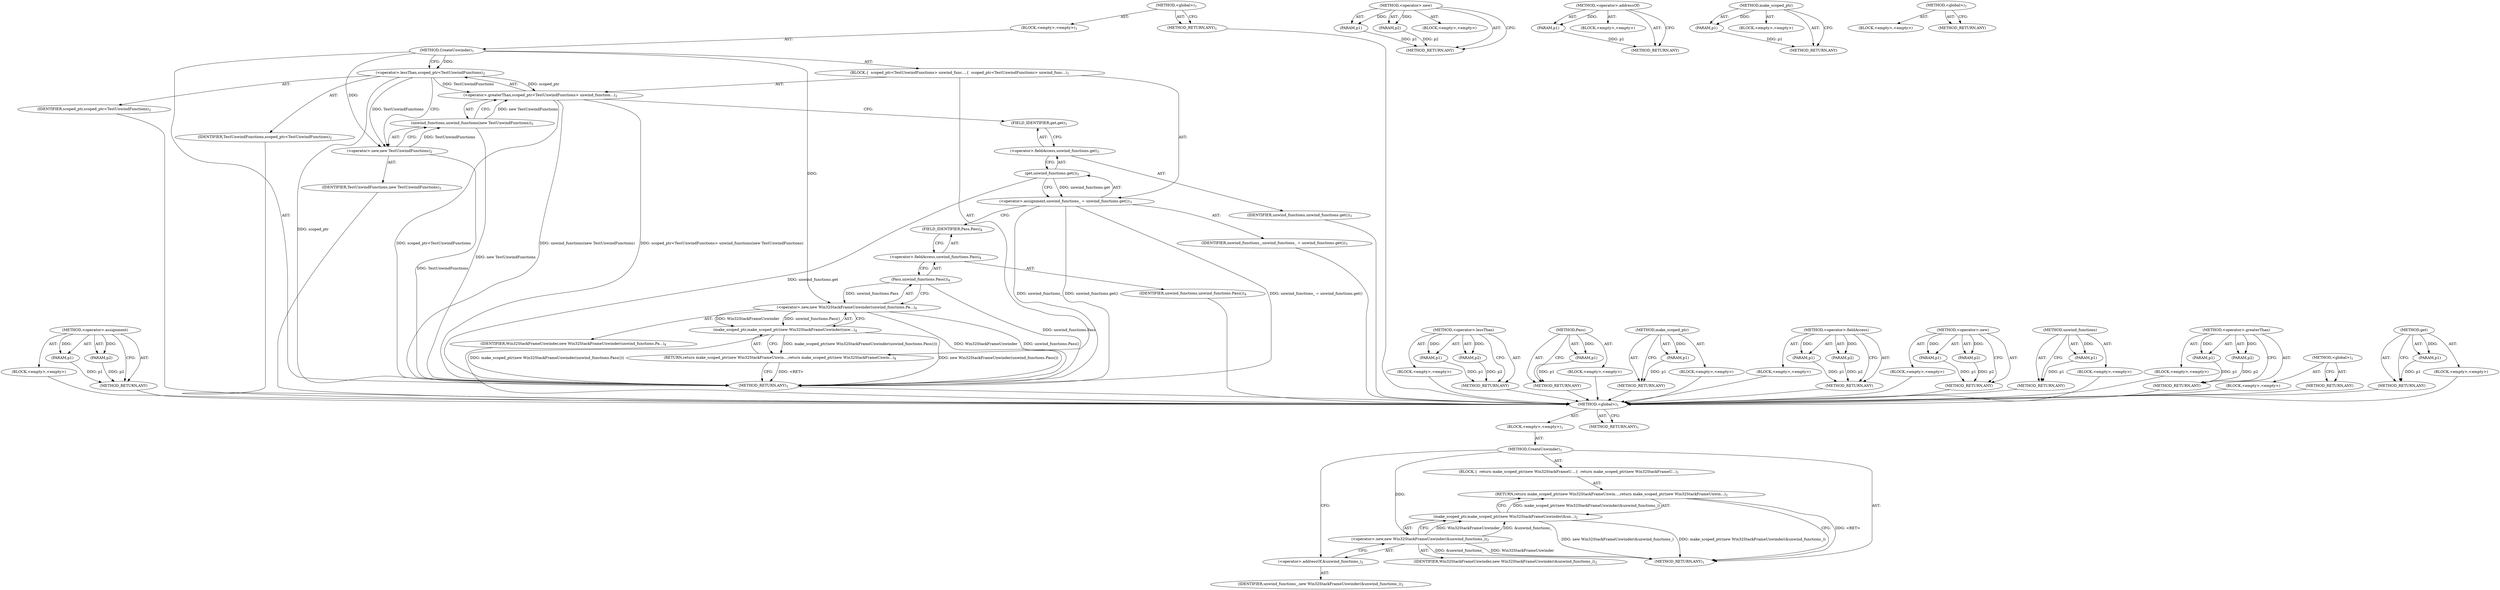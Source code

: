 digraph "get" {
vulnerable_6 [label=<(METHOD,&lt;global&gt;)<SUB>1</SUB>>];
vulnerable_7 [label=<(BLOCK,&lt;empty&gt;,&lt;empty&gt;)<SUB>1</SUB>>];
vulnerable_8 [label=<(METHOD,CreateUnwinder)<SUB>1</SUB>>];
vulnerable_9 [label=<(BLOCK,{
  return make_scoped_ptr(new Win32StackFrameU...,{
  return make_scoped_ptr(new Win32StackFrameU...)<SUB>1</SUB>>];
vulnerable_10 [label=<(RETURN,return make_scoped_ptr(new Win32StackFrameUnwin...,return make_scoped_ptr(new Win32StackFrameUnwin...)<SUB>2</SUB>>];
vulnerable_11 [label=<(make_scoped_ptr,make_scoped_ptr(new Win32StackFrameUnwinder(&amp;un...)<SUB>2</SUB>>];
vulnerable_12 [label=<(&lt;operator&gt;.new,new Win32StackFrameUnwinder(&amp;unwind_functions_))<SUB>2</SUB>>];
vulnerable_13 [label=<(IDENTIFIER,Win32StackFrameUnwinder,new Win32StackFrameUnwinder(&amp;unwind_functions_))<SUB>2</SUB>>];
vulnerable_14 [label=<(&lt;operator&gt;.addressOf,&amp;unwind_functions_)<SUB>2</SUB>>];
vulnerable_15 [label=<(IDENTIFIER,unwind_functions_,new Win32StackFrameUnwinder(&amp;unwind_functions_))<SUB>2</SUB>>];
vulnerable_16 [label=<(METHOD_RETURN,ANY)<SUB>1</SUB>>];
vulnerable_18 [label=<(METHOD_RETURN,ANY)<SUB>1</SUB>>];
vulnerable_37 [label=<(METHOD,&lt;operator&gt;.new)>];
vulnerable_38 [label=<(PARAM,p1)>];
vulnerable_39 [label=<(PARAM,p2)>];
vulnerable_40 [label=<(BLOCK,&lt;empty&gt;,&lt;empty&gt;)>];
vulnerable_41 [label=<(METHOD_RETURN,ANY)>];
vulnerable_42 [label=<(METHOD,&lt;operator&gt;.addressOf)>];
vulnerable_43 [label=<(PARAM,p1)>];
vulnerable_44 [label=<(BLOCK,&lt;empty&gt;,&lt;empty&gt;)>];
vulnerable_45 [label=<(METHOD_RETURN,ANY)>];
vulnerable_33 [label=<(METHOD,make_scoped_ptr)>];
vulnerable_34 [label=<(PARAM,p1)>];
vulnerable_35 [label=<(BLOCK,&lt;empty&gt;,&lt;empty&gt;)>];
vulnerable_36 [label=<(METHOD_RETURN,ANY)>];
vulnerable_27 [label=<(METHOD,&lt;global&gt;)<SUB>1</SUB>>];
vulnerable_28 [label=<(BLOCK,&lt;empty&gt;,&lt;empty&gt;)>];
vulnerable_29 [label=<(METHOD_RETURN,ANY)>];
fixed_69 [label=<(METHOD,&lt;operator&gt;.assignment)>];
fixed_70 [label=<(PARAM,p1)>];
fixed_71 [label=<(PARAM,p2)>];
fixed_72 [label=<(BLOCK,&lt;empty&gt;,&lt;empty&gt;)>];
fixed_73 [label=<(METHOD_RETURN,ANY)>];
fixed_6 [label=<(METHOD,&lt;global&gt;)<SUB>1</SUB>>];
fixed_7 [label=<(BLOCK,&lt;empty&gt;,&lt;empty&gt;)<SUB>1</SUB>>];
fixed_8 [label=<(METHOD,CreateUnwinder)<SUB>1</SUB>>];
fixed_9 [label=<(BLOCK,{
  scoped_ptr&lt;TestUnwindFunctions&gt; unwind_func...,{
  scoped_ptr&lt;TestUnwindFunctions&gt; unwind_func...)<SUB>1</SUB>>];
fixed_10 [label=<(&lt;operator&gt;.greaterThan,scoped_ptr&lt;TestUnwindFunctions&gt; unwind_function...)<SUB>2</SUB>>];
fixed_11 [label=<(&lt;operator&gt;.lessThan,scoped_ptr&lt;TestUnwindFunctions)<SUB>2</SUB>>];
fixed_12 [label=<(IDENTIFIER,scoped_ptr,scoped_ptr&lt;TestUnwindFunctions)<SUB>2</SUB>>];
fixed_13 [label=<(IDENTIFIER,TestUnwindFunctions,scoped_ptr&lt;TestUnwindFunctions)<SUB>2</SUB>>];
fixed_14 [label=<(unwind_functions,unwind_functions(new TestUnwindFunctions))<SUB>2</SUB>>];
fixed_15 [label=<(&lt;operator&gt;.new,new TestUnwindFunctions)<SUB>2</SUB>>];
fixed_16 [label=<(IDENTIFIER,TestUnwindFunctions,new TestUnwindFunctions)<SUB>2</SUB>>];
fixed_17 [label=<(&lt;operator&gt;.assignment,unwind_functions_ = unwind_functions.get())<SUB>3</SUB>>];
fixed_18 [label=<(IDENTIFIER,unwind_functions_,unwind_functions_ = unwind_functions.get())<SUB>3</SUB>>];
fixed_19 [label=<(get,unwind_functions.get())<SUB>3</SUB>>];
fixed_20 [label=<(&lt;operator&gt;.fieldAccess,unwind_functions.get)<SUB>3</SUB>>];
fixed_21 [label=<(IDENTIFIER,unwind_functions,unwind_functions.get())<SUB>3</SUB>>];
fixed_22 [label=<(FIELD_IDENTIFIER,get,get)<SUB>3</SUB>>];
fixed_23 [label=<(RETURN,return make_scoped_ptr(new Win32StackFrameUnwin...,return make_scoped_ptr(new Win32StackFrameUnwin...)<SUB>4</SUB>>];
fixed_24 [label=<(make_scoped_ptr,make_scoped_ptr(new Win32StackFrameUnwinder(unw...)<SUB>4</SUB>>];
fixed_25 [label=<(&lt;operator&gt;.new,new Win32StackFrameUnwinder(unwind_functions.Pa...)<SUB>4</SUB>>];
fixed_26 [label=<(IDENTIFIER,Win32StackFrameUnwinder,new Win32StackFrameUnwinder(unwind_functions.Pa...)<SUB>4</SUB>>];
fixed_27 [label=<(Pass,unwind_functions.Pass())<SUB>4</SUB>>];
fixed_28 [label=<(&lt;operator&gt;.fieldAccess,unwind_functions.Pass)<SUB>4</SUB>>];
fixed_29 [label=<(IDENTIFIER,unwind_functions,unwind_functions.Pass())<SUB>4</SUB>>];
fixed_30 [label=<(FIELD_IDENTIFIER,Pass,Pass)<SUB>4</SUB>>];
fixed_31 [label=<(METHOD_RETURN,ANY)<SUB>1</SUB>>];
fixed_33 [label=<(METHOD_RETURN,ANY)<SUB>1</SUB>>];
fixed_55 [label=<(METHOD,&lt;operator&gt;.lessThan)>];
fixed_56 [label=<(PARAM,p1)>];
fixed_57 [label=<(PARAM,p2)>];
fixed_58 [label=<(BLOCK,&lt;empty&gt;,&lt;empty&gt;)>];
fixed_59 [label=<(METHOD_RETURN,ANY)>];
fixed_87 [label=<(METHOD,Pass)>];
fixed_88 [label=<(PARAM,p1)>];
fixed_89 [label=<(BLOCK,&lt;empty&gt;,&lt;empty&gt;)>];
fixed_90 [label=<(METHOD_RETURN,ANY)>];
fixed_83 [label=<(METHOD,make_scoped_ptr)>];
fixed_84 [label=<(PARAM,p1)>];
fixed_85 [label=<(BLOCK,&lt;empty&gt;,&lt;empty&gt;)>];
fixed_86 [label=<(METHOD_RETURN,ANY)>];
fixed_78 [label=<(METHOD,&lt;operator&gt;.fieldAccess)>];
fixed_79 [label=<(PARAM,p1)>];
fixed_80 [label=<(PARAM,p2)>];
fixed_81 [label=<(BLOCK,&lt;empty&gt;,&lt;empty&gt;)>];
fixed_82 [label=<(METHOD_RETURN,ANY)>];
fixed_64 [label=<(METHOD,&lt;operator&gt;.new)>];
fixed_65 [label=<(PARAM,p1)>];
fixed_66 [label=<(PARAM,p2)>];
fixed_67 [label=<(BLOCK,&lt;empty&gt;,&lt;empty&gt;)>];
fixed_68 [label=<(METHOD_RETURN,ANY)>];
fixed_60 [label=<(METHOD,unwind_functions)>];
fixed_61 [label=<(PARAM,p1)>];
fixed_62 [label=<(BLOCK,&lt;empty&gt;,&lt;empty&gt;)>];
fixed_63 [label=<(METHOD_RETURN,ANY)>];
fixed_50 [label=<(METHOD,&lt;operator&gt;.greaterThan)>];
fixed_51 [label=<(PARAM,p1)>];
fixed_52 [label=<(PARAM,p2)>];
fixed_53 [label=<(BLOCK,&lt;empty&gt;,&lt;empty&gt;)>];
fixed_54 [label=<(METHOD_RETURN,ANY)>];
fixed_44 [label=<(METHOD,&lt;global&gt;)<SUB>1</SUB>>];
fixed_45 [label=<(BLOCK,&lt;empty&gt;,&lt;empty&gt;)>];
fixed_46 [label=<(METHOD_RETURN,ANY)>];
fixed_74 [label=<(METHOD,get)>];
fixed_75 [label=<(PARAM,p1)>];
fixed_76 [label=<(BLOCK,&lt;empty&gt;,&lt;empty&gt;)>];
fixed_77 [label=<(METHOD_RETURN,ANY)>];
vulnerable_6 -> vulnerable_7  [key=0, label="AST: "];
vulnerable_6 -> vulnerable_18  [key=0, label="AST: "];
vulnerable_6 -> vulnerable_18  [key=1, label="CFG: "];
vulnerable_7 -> vulnerable_8  [key=0, label="AST: "];
vulnerable_8 -> vulnerable_9  [key=0, label="AST: "];
vulnerable_8 -> vulnerable_16  [key=0, label="AST: "];
vulnerable_8 -> vulnerable_14  [key=0, label="CFG: "];
vulnerable_8 -> vulnerable_12  [key=0, label="DDG: "];
vulnerable_9 -> vulnerable_10  [key=0, label="AST: "];
vulnerable_10 -> vulnerable_11  [key=0, label="AST: "];
vulnerable_10 -> vulnerable_16  [key=0, label="CFG: "];
vulnerable_10 -> vulnerable_16  [key=1, label="DDG: &lt;RET&gt;"];
vulnerable_11 -> vulnerable_12  [key=0, label="AST: "];
vulnerable_11 -> vulnerable_10  [key=0, label="CFG: "];
vulnerable_11 -> vulnerable_10  [key=1, label="DDG: make_scoped_ptr(new Win32StackFrameUnwinder(&amp;unwind_functions_))"];
vulnerable_11 -> vulnerable_16  [key=0, label="DDG: new Win32StackFrameUnwinder(&amp;unwind_functions_)"];
vulnerable_11 -> vulnerable_16  [key=1, label="DDG: make_scoped_ptr(new Win32StackFrameUnwinder(&amp;unwind_functions_))"];
vulnerable_12 -> vulnerable_13  [key=0, label="AST: "];
vulnerable_12 -> vulnerable_14  [key=0, label="AST: "];
vulnerable_12 -> vulnerable_11  [key=0, label="CFG: "];
vulnerable_12 -> vulnerable_11  [key=1, label="DDG: Win32StackFrameUnwinder"];
vulnerable_12 -> vulnerable_11  [key=2, label="DDG: &amp;unwind_functions_"];
vulnerable_12 -> vulnerable_16  [key=0, label="DDG: Win32StackFrameUnwinder"];
vulnerable_12 -> vulnerable_16  [key=1, label="DDG: &amp;unwind_functions_"];
vulnerable_14 -> vulnerable_15  [key=0, label="AST: "];
vulnerable_14 -> vulnerable_12  [key=0, label="CFG: "];
vulnerable_37 -> vulnerable_38  [key=0, label="AST: "];
vulnerable_37 -> vulnerable_38  [key=1, label="DDG: "];
vulnerable_37 -> vulnerable_40  [key=0, label="AST: "];
vulnerable_37 -> vulnerable_39  [key=0, label="AST: "];
vulnerable_37 -> vulnerable_39  [key=1, label="DDG: "];
vulnerable_37 -> vulnerable_41  [key=0, label="AST: "];
vulnerable_37 -> vulnerable_41  [key=1, label="CFG: "];
vulnerable_38 -> vulnerable_41  [key=0, label="DDG: p1"];
vulnerable_39 -> vulnerable_41  [key=0, label="DDG: p2"];
vulnerable_42 -> vulnerable_43  [key=0, label="AST: "];
vulnerable_42 -> vulnerable_43  [key=1, label="DDG: "];
vulnerable_42 -> vulnerable_44  [key=0, label="AST: "];
vulnerable_42 -> vulnerable_45  [key=0, label="AST: "];
vulnerable_42 -> vulnerable_45  [key=1, label="CFG: "];
vulnerable_43 -> vulnerable_45  [key=0, label="DDG: p1"];
vulnerable_33 -> vulnerable_34  [key=0, label="AST: "];
vulnerable_33 -> vulnerable_34  [key=1, label="DDG: "];
vulnerable_33 -> vulnerable_35  [key=0, label="AST: "];
vulnerable_33 -> vulnerable_36  [key=0, label="AST: "];
vulnerable_33 -> vulnerable_36  [key=1, label="CFG: "];
vulnerable_34 -> vulnerable_36  [key=0, label="DDG: p1"];
vulnerable_27 -> vulnerable_28  [key=0, label="AST: "];
vulnerable_27 -> vulnerable_29  [key=0, label="AST: "];
vulnerable_27 -> vulnerable_29  [key=1, label="CFG: "];
fixed_69 -> fixed_70  [key=0, label="AST: "];
fixed_69 -> fixed_70  [key=1, label="DDG: "];
fixed_69 -> fixed_72  [key=0, label="AST: "];
fixed_69 -> fixed_71  [key=0, label="AST: "];
fixed_69 -> fixed_71  [key=1, label="DDG: "];
fixed_69 -> fixed_73  [key=0, label="AST: "];
fixed_69 -> fixed_73  [key=1, label="CFG: "];
fixed_70 -> fixed_73  [key=0, label="DDG: p1"];
fixed_71 -> fixed_73  [key=0, label="DDG: p2"];
fixed_72 -> vulnerable_6  [key=0];
fixed_73 -> vulnerable_6  [key=0];
fixed_6 -> fixed_7  [key=0, label="AST: "];
fixed_6 -> fixed_33  [key=0, label="AST: "];
fixed_6 -> fixed_33  [key=1, label="CFG: "];
fixed_7 -> fixed_8  [key=0, label="AST: "];
fixed_8 -> fixed_9  [key=0, label="AST: "];
fixed_8 -> fixed_31  [key=0, label="AST: "];
fixed_8 -> fixed_11  [key=0, label="CFG: "];
fixed_8 -> fixed_11  [key=1, label="DDG: "];
fixed_8 -> fixed_15  [key=0, label="DDG: "];
fixed_8 -> fixed_25  [key=0, label="DDG: "];
fixed_9 -> fixed_10  [key=0, label="AST: "];
fixed_9 -> fixed_17  [key=0, label="AST: "];
fixed_9 -> fixed_23  [key=0, label="AST: "];
fixed_10 -> fixed_11  [key=0, label="AST: "];
fixed_10 -> fixed_14  [key=0, label="AST: "];
fixed_10 -> fixed_22  [key=0, label="CFG: "];
fixed_10 -> fixed_31  [key=0, label="DDG: scoped_ptr&lt;TestUnwindFunctions"];
fixed_10 -> fixed_31  [key=1, label="DDG: unwind_functions(new TestUnwindFunctions)"];
fixed_10 -> fixed_31  [key=2, label="DDG: scoped_ptr&lt;TestUnwindFunctions&gt; unwind_functions(new TestUnwindFunctions)"];
fixed_11 -> fixed_12  [key=0, label="AST: "];
fixed_11 -> fixed_13  [key=0, label="AST: "];
fixed_11 -> fixed_15  [key=0, label="CFG: "];
fixed_11 -> fixed_15  [key=1, label="DDG: TestUnwindFunctions"];
fixed_11 -> fixed_31  [key=0, label="DDG: scoped_ptr"];
fixed_11 -> fixed_10  [key=0, label="DDG: scoped_ptr"];
fixed_11 -> fixed_10  [key=1, label="DDG: TestUnwindFunctions"];
fixed_12 -> vulnerable_6  [key=0];
fixed_13 -> vulnerable_6  [key=0];
fixed_14 -> fixed_15  [key=0, label="AST: "];
fixed_14 -> fixed_10  [key=0, label="CFG: "];
fixed_14 -> fixed_10  [key=1, label="DDG: new TestUnwindFunctions"];
fixed_14 -> fixed_31  [key=0, label="DDG: new TestUnwindFunctions"];
fixed_15 -> fixed_16  [key=0, label="AST: "];
fixed_15 -> fixed_14  [key=0, label="CFG: "];
fixed_15 -> fixed_14  [key=1, label="DDG: TestUnwindFunctions"];
fixed_15 -> fixed_31  [key=0, label="DDG: TestUnwindFunctions"];
fixed_16 -> vulnerable_6  [key=0];
fixed_17 -> fixed_18  [key=0, label="AST: "];
fixed_17 -> fixed_19  [key=0, label="AST: "];
fixed_17 -> fixed_30  [key=0, label="CFG: "];
fixed_17 -> fixed_31  [key=0, label="DDG: unwind_functions.get()"];
fixed_17 -> fixed_31  [key=1, label="DDG: unwind_functions_ = unwind_functions.get()"];
fixed_17 -> fixed_31  [key=2, label="DDG: unwind_functions_"];
fixed_18 -> vulnerable_6  [key=0];
fixed_19 -> fixed_20  [key=0, label="AST: "];
fixed_19 -> fixed_17  [key=0, label="CFG: "];
fixed_19 -> fixed_17  [key=1, label="DDG: unwind_functions.get"];
fixed_19 -> fixed_31  [key=0, label="DDG: unwind_functions.get"];
fixed_20 -> fixed_21  [key=0, label="AST: "];
fixed_20 -> fixed_22  [key=0, label="AST: "];
fixed_20 -> fixed_19  [key=0, label="CFG: "];
fixed_21 -> vulnerable_6  [key=0];
fixed_22 -> fixed_20  [key=0, label="CFG: "];
fixed_23 -> fixed_24  [key=0, label="AST: "];
fixed_23 -> fixed_31  [key=0, label="CFG: "];
fixed_23 -> fixed_31  [key=1, label="DDG: &lt;RET&gt;"];
fixed_24 -> fixed_25  [key=0, label="AST: "];
fixed_24 -> fixed_23  [key=0, label="CFG: "];
fixed_24 -> fixed_23  [key=1, label="DDG: make_scoped_ptr(new Win32StackFrameUnwinder(unwind_functions.Pass()))"];
fixed_24 -> fixed_31  [key=0, label="DDG: new Win32StackFrameUnwinder(unwind_functions.Pass())"];
fixed_24 -> fixed_31  [key=1, label="DDG: make_scoped_ptr(new Win32StackFrameUnwinder(unwind_functions.Pass()))"];
fixed_25 -> fixed_26  [key=0, label="AST: "];
fixed_25 -> fixed_27  [key=0, label="AST: "];
fixed_25 -> fixed_24  [key=0, label="CFG: "];
fixed_25 -> fixed_24  [key=1, label="DDG: Win32StackFrameUnwinder"];
fixed_25 -> fixed_24  [key=2, label="DDG: unwind_functions.Pass()"];
fixed_25 -> fixed_31  [key=0, label="DDG: Win32StackFrameUnwinder"];
fixed_25 -> fixed_31  [key=1, label="DDG: unwind_functions.Pass()"];
fixed_26 -> vulnerable_6  [key=0];
fixed_27 -> fixed_28  [key=0, label="AST: "];
fixed_27 -> fixed_25  [key=0, label="CFG: "];
fixed_27 -> fixed_25  [key=1, label="DDG: unwind_functions.Pass"];
fixed_27 -> fixed_31  [key=0, label="DDG: unwind_functions.Pass"];
fixed_28 -> fixed_29  [key=0, label="AST: "];
fixed_28 -> fixed_30  [key=0, label="AST: "];
fixed_28 -> fixed_27  [key=0, label="CFG: "];
fixed_29 -> vulnerable_6  [key=0];
fixed_30 -> fixed_28  [key=0, label="CFG: "];
fixed_31 -> vulnerable_6  [key=0];
fixed_33 -> vulnerable_6  [key=0];
fixed_55 -> fixed_56  [key=0, label="AST: "];
fixed_55 -> fixed_56  [key=1, label="DDG: "];
fixed_55 -> fixed_58  [key=0, label="AST: "];
fixed_55 -> fixed_57  [key=0, label="AST: "];
fixed_55 -> fixed_57  [key=1, label="DDG: "];
fixed_55 -> fixed_59  [key=0, label="AST: "];
fixed_55 -> fixed_59  [key=1, label="CFG: "];
fixed_56 -> fixed_59  [key=0, label="DDG: p1"];
fixed_57 -> fixed_59  [key=0, label="DDG: p2"];
fixed_58 -> vulnerable_6  [key=0];
fixed_59 -> vulnerable_6  [key=0];
fixed_87 -> fixed_88  [key=0, label="AST: "];
fixed_87 -> fixed_88  [key=1, label="DDG: "];
fixed_87 -> fixed_89  [key=0, label="AST: "];
fixed_87 -> fixed_90  [key=0, label="AST: "];
fixed_87 -> fixed_90  [key=1, label="CFG: "];
fixed_88 -> fixed_90  [key=0, label="DDG: p1"];
fixed_89 -> vulnerable_6  [key=0];
fixed_90 -> vulnerable_6  [key=0];
fixed_83 -> fixed_84  [key=0, label="AST: "];
fixed_83 -> fixed_84  [key=1, label="DDG: "];
fixed_83 -> fixed_85  [key=0, label="AST: "];
fixed_83 -> fixed_86  [key=0, label="AST: "];
fixed_83 -> fixed_86  [key=1, label="CFG: "];
fixed_84 -> fixed_86  [key=0, label="DDG: p1"];
fixed_85 -> vulnerable_6  [key=0];
fixed_86 -> vulnerable_6  [key=0];
fixed_78 -> fixed_79  [key=0, label="AST: "];
fixed_78 -> fixed_79  [key=1, label="DDG: "];
fixed_78 -> fixed_81  [key=0, label="AST: "];
fixed_78 -> fixed_80  [key=0, label="AST: "];
fixed_78 -> fixed_80  [key=1, label="DDG: "];
fixed_78 -> fixed_82  [key=0, label="AST: "];
fixed_78 -> fixed_82  [key=1, label="CFG: "];
fixed_79 -> fixed_82  [key=0, label="DDG: p1"];
fixed_80 -> fixed_82  [key=0, label="DDG: p2"];
fixed_81 -> vulnerable_6  [key=0];
fixed_82 -> vulnerable_6  [key=0];
fixed_64 -> fixed_65  [key=0, label="AST: "];
fixed_64 -> fixed_65  [key=1, label="DDG: "];
fixed_64 -> fixed_67  [key=0, label="AST: "];
fixed_64 -> fixed_66  [key=0, label="AST: "];
fixed_64 -> fixed_66  [key=1, label="DDG: "];
fixed_64 -> fixed_68  [key=0, label="AST: "];
fixed_64 -> fixed_68  [key=1, label="CFG: "];
fixed_65 -> fixed_68  [key=0, label="DDG: p1"];
fixed_66 -> fixed_68  [key=0, label="DDG: p2"];
fixed_67 -> vulnerable_6  [key=0];
fixed_68 -> vulnerable_6  [key=0];
fixed_60 -> fixed_61  [key=0, label="AST: "];
fixed_60 -> fixed_61  [key=1, label="DDG: "];
fixed_60 -> fixed_62  [key=0, label="AST: "];
fixed_60 -> fixed_63  [key=0, label="AST: "];
fixed_60 -> fixed_63  [key=1, label="CFG: "];
fixed_61 -> fixed_63  [key=0, label="DDG: p1"];
fixed_62 -> vulnerable_6  [key=0];
fixed_63 -> vulnerable_6  [key=0];
fixed_50 -> fixed_51  [key=0, label="AST: "];
fixed_50 -> fixed_51  [key=1, label="DDG: "];
fixed_50 -> fixed_53  [key=0, label="AST: "];
fixed_50 -> fixed_52  [key=0, label="AST: "];
fixed_50 -> fixed_52  [key=1, label="DDG: "];
fixed_50 -> fixed_54  [key=0, label="AST: "];
fixed_50 -> fixed_54  [key=1, label="CFG: "];
fixed_51 -> fixed_54  [key=0, label="DDG: p1"];
fixed_52 -> fixed_54  [key=0, label="DDG: p2"];
fixed_53 -> vulnerable_6  [key=0];
fixed_54 -> vulnerable_6  [key=0];
fixed_44 -> fixed_45  [key=0, label="AST: "];
fixed_44 -> fixed_46  [key=0, label="AST: "];
fixed_44 -> fixed_46  [key=1, label="CFG: "];
fixed_45 -> vulnerable_6  [key=0];
fixed_46 -> vulnerable_6  [key=0];
fixed_74 -> fixed_75  [key=0, label="AST: "];
fixed_74 -> fixed_75  [key=1, label="DDG: "];
fixed_74 -> fixed_76  [key=0, label="AST: "];
fixed_74 -> fixed_77  [key=0, label="AST: "];
fixed_74 -> fixed_77  [key=1, label="CFG: "];
fixed_75 -> fixed_77  [key=0, label="DDG: p1"];
fixed_76 -> vulnerable_6  [key=0];
fixed_77 -> vulnerable_6  [key=0];
}
